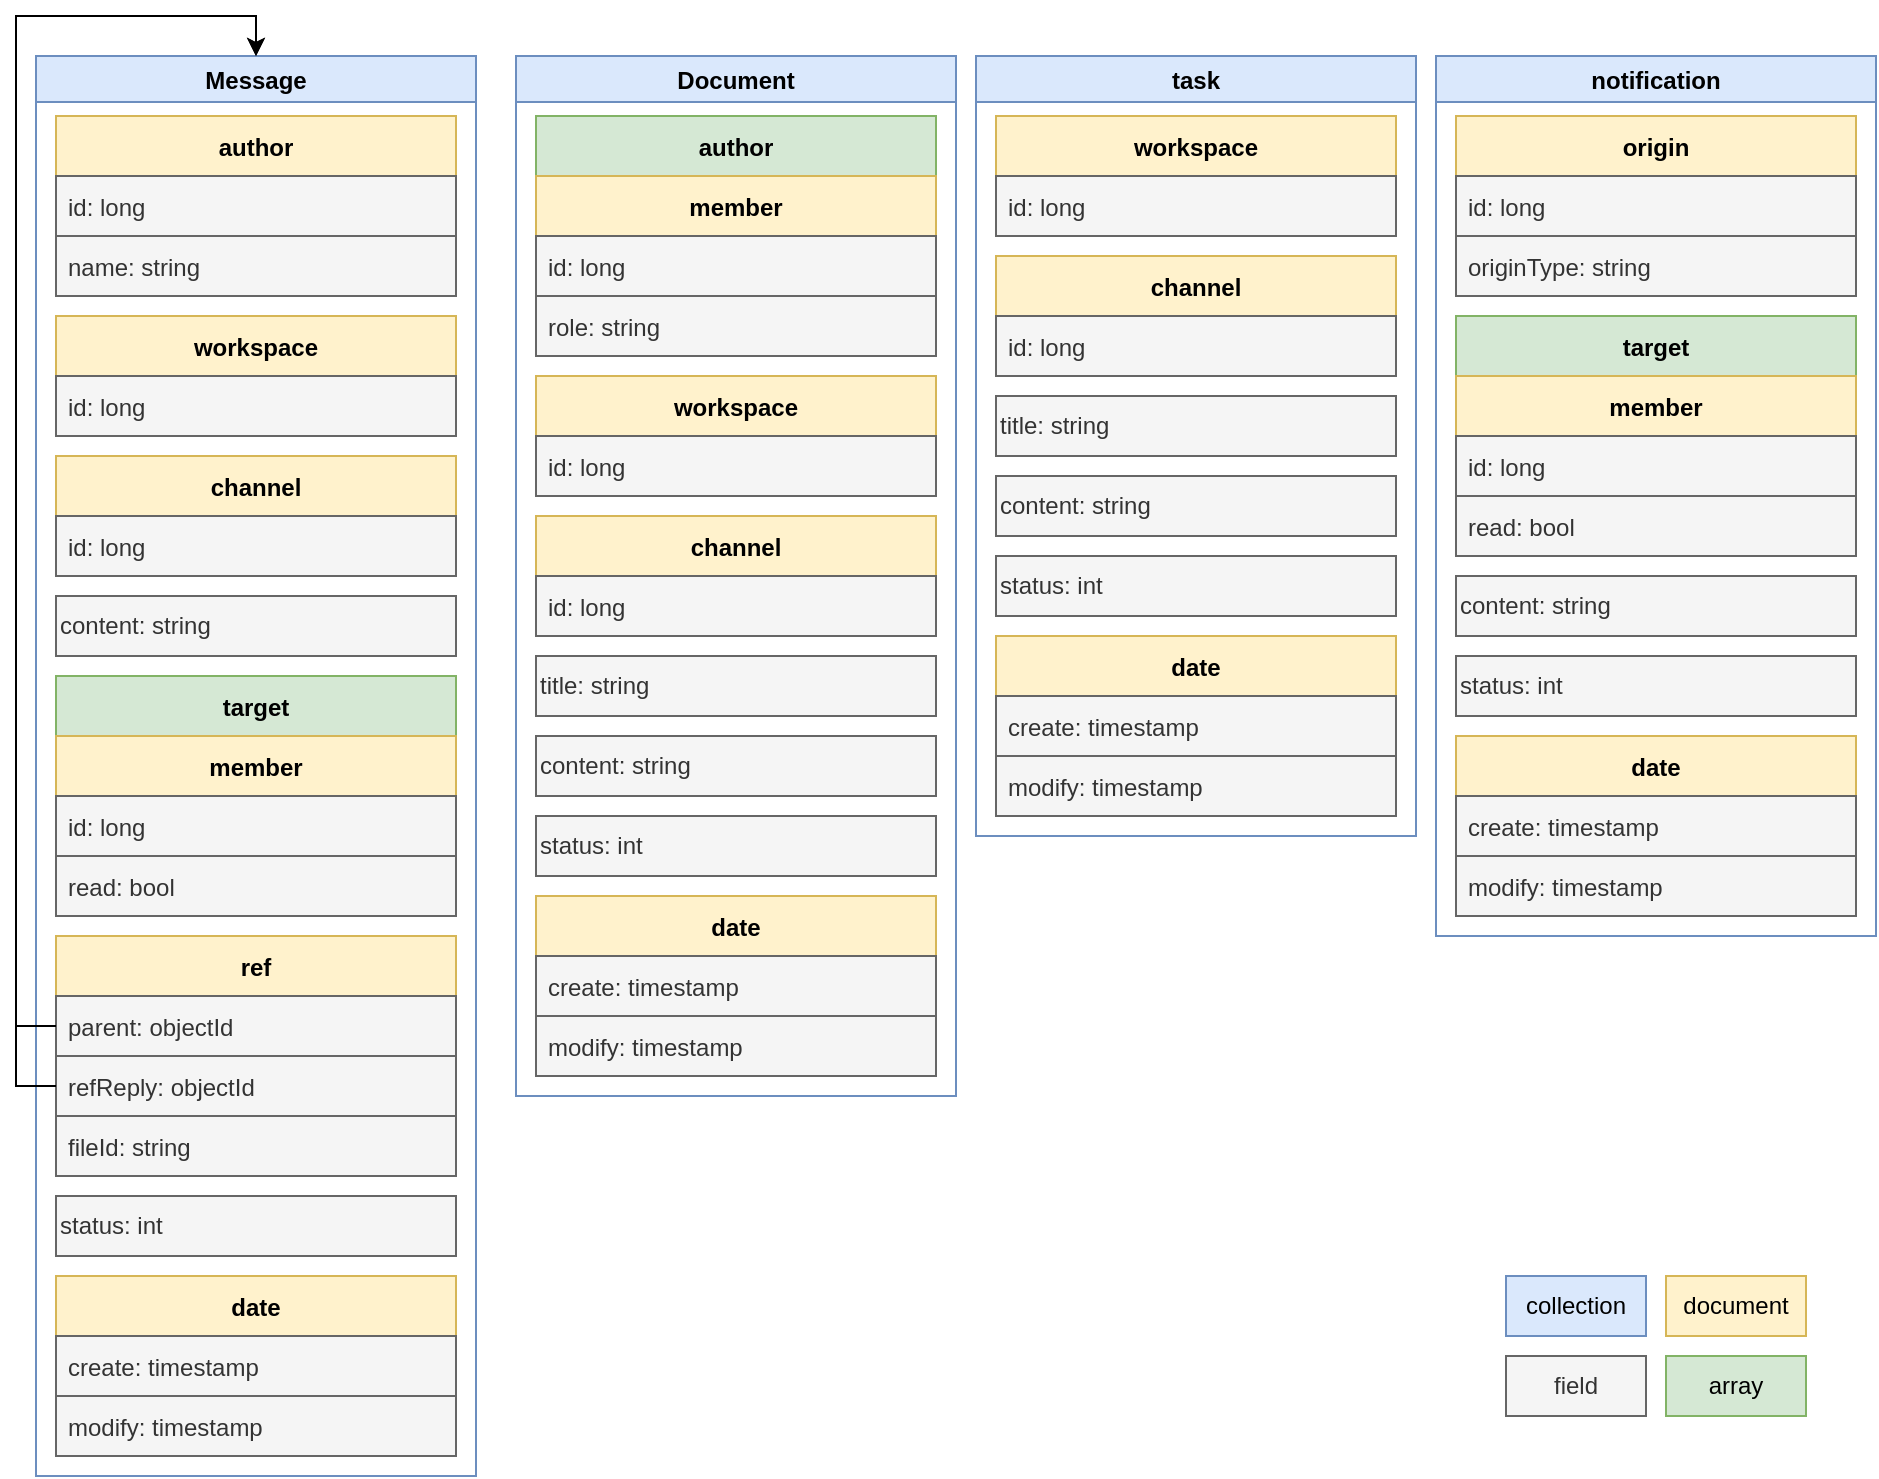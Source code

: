 <mxfile version="16.2.4" type="device"><diagram id="R2lEEEUBdFMjLlhIrx00" name="Page-1"><mxGraphModel dx="1282" dy="918" grid="1" gridSize="10" guides="1" tooltips="1" connect="1" arrows="1" fold="1" page="1" pageScale="1" pageWidth="850" pageHeight="1100" math="0" shadow="0" extFonts="Permanent Marker^https://fonts.googleapis.com/css?family=Permanent+Marker"><root><mxCell id="0"/><mxCell id="1" parent="0"/><mxCell id="Suv3zMP_jYSWhwI1y2wi-133" value="Message" style="swimlane;shadow=0;strokeColor=#6c8ebf;fillColor=#dae8fc;" vertex="1" parent="1"><mxGeometry x="30" y="40" width="220" height="710" as="geometry"/></mxCell><mxCell id="Suv3zMP_jYSWhwI1y2wi-144" value="workspace" style="swimlane;fontStyle=1;childLayout=stackLayout;horizontal=1;startSize=30;horizontalStack=0;resizeParent=1;resizeParentMax=0;resizeLast=0;collapsible=1;marginBottom=0;shadow=0;strokeColor=#d6b656;fillColor=#fff2cc;" vertex="1" parent="Suv3zMP_jYSWhwI1y2wi-133"><mxGeometry x="10" y="130" width="200" height="60" as="geometry"/></mxCell><mxCell id="Suv3zMP_jYSWhwI1y2wi-145" value="id: long" style="text;strokeColor=#666666;fillColor=#f5f5f5;align=left;verticalAlign=middle;spacingLeft=4;spacingRight=4;overflow=hidden;points=[[0,0.5],[1,0.5]];portConstraint=eastwest;rotatable=0;shadow=0;fontColor=#333333;" vertex="1" parent="Suv3zMP_jYSWhwI1y2wi-144"><mxGeometry y="30" width="200" height="30" as="geometry"/></mxCell><mxCell id="Suv3zMP_jYSWhwI1y2wi-147" value="channel" style="swimlane;fontStyle=1;childLayout=stackLayout;horizontal=1;startSize=30;horizontalStack=0;resizeParent=1;resizeParentMax=0;resizeLast=0;collapsible=1;marginBottom=0;shadow=0;strokeColor=#d6b656;fillColor=#fff2cc;" vertex="1" parent="Suv3zMP_jYSWhwI1y2wi-133"><mxGeometry x="10" y="200" width="200" height="60" as="geometry"><mxRectangle x="10" y="200" width="80" height="30" as="alternateBounds"/></mxGeometry></mxCell><mxCell id="Suv3zMP_jYSWhwI1y2wi-148" value="id: long" style="text;strokeColor=#666666;fillColor=#f5f5f5;align=left;verticalAlign=middle;spacingLeft=4;spacingRight=4;overflow=hidden;points=[[0,0.5],[1,0.5]];portConstraint=eastwest;rotatable=0;shadow=0;fontColor=#333333;" vertex="1" parent="Suv3zMP_jYSWhwI1y2wi-147"><mxGeometry y="30" width="200" height="30" as="geometry"/></mxCell><mxCell id="Suv3zMP_jYSWhwI1y2wi-154" value="&lt;div&gt;&lt;span&gt;content: string&lt;/span&gt;&lt;/div&gt;" style="rounded=0;whiteSpace=wrap;html=1;shadow=0;fontSize=12;strokeColor=#666666;align=left;fillColor=#f5f5f5;fontColor=#333333;" vertex="1" parent="Suv3zMP_jYSWhwI1y2wi-133"><mxGeometry x="10" y="270" width="200" height="30" as="geometry"/></mxCell><mxCell id="Suv3zMP_jYSWhwI1y2wi-167" value="date" style="swimlane;fontStyle=1;childLayout=stackLayout;horizontal=1;startSize=30;horizontalStack=0;resizeParent=1;resizeParentMax=0;resizeLast=0;collapsible=1;marginBottom=0;shadow=0;strokeColor=#d6b656;fillColor=#fff2cc;" vertex="1" parent="Suv3zMP_jYSWhwI1y2wi-133"><mxGeometry x="10" y="610" width="200" height="90" as="geometry"/></mxCell><mxCell id="Suv3zMP_jYSWhwI1y2wi-168" value="create: timestamp" style="text;strokeColor=#666666;fillColor=#f5f5f5;align=left;verticalAlign=middle;spacingLeft=4;spacingRight=4;overflow=hidden;points=[[0,0.5],[1,0.5]];portConstraint=eastwest;rotatable=0;shadow=0;fontColor=#333333;" vertex="1" parent="Suv3zMP_jYSWhwI1y2wi-167"><mxGeometry y="30" width="200" height="30" as="geometry"/></mxCell><mxCell id="Suv3zMP_jYSWhwI1y2wi-169" value="modify: timestamp" style="text;strokeColor=#666666;fillColor=#f5f5f5;align=left;verticalAlign=middle;spacingLeft=4;spacingRight=4;overflow=hidden;points=[[0,0.5],[1,0.5]];portConstraint=eastwest;rotatable=0;shadow=0;fontColor=#333333;" vertex="1" parent="Suv3zMP_jYSWhwI1y2wi-167"><mxGeometry y="60" width="200" height="30" as="geometry"/></mxCell><mxCell id="Suv3zMP_jYSWhwI1y2wi-172" value="target" style="swimlane;fontStyle=1;childLayout=stackLayout;horizontal=1;startSize=30;horizontalStack=0;resizeParent=1;resizeParentMax=0;resizeLast=0;collapsible=1;marginBottom=0;shadow=0;strokeColor=#82b366;fillColor=#d5e8d4;" vertex="1" parent="Suv3zMP_jYSWhwI1y2wi-133"><mxGeometry x="10" y="310" width="200" height="120" as="geometry"><mxRectangle x="10" y="200" width="80" height="30" as="alternateBounds"/></mxGeometry></mxCell><mxCell id="Suv3zMP_jYSWhwI1y2wi-174" value="member" style="swimlane;fontStyle=1;childLayout=stackLayout;horizontal=1;startSize=30;horizontalStack=0;resizeParent=1;resizeParentMax=0;resizeLast=0;collapsible=1;marginBottom=0;shadow=0;strokeColor=#d6b656;fillColor=#fff2cc;" vertex="1" parent="Suv3zMP_jYSWhwI1y2wi-172"><mxGeometry y="30" width="200" height="90" as="geometry"/></mxCell><mxCell id="Suv3zMP_jYSWhwI1y2wi-175" value="id: long" style="text;strokeColor=#666666;fillColor=#f5f5f5;align=left;verticalAlign=middle;spacingLeft=4;spacingRight=4;overflow=hidden;points=[[0,0.5],[1,0.5]];portConstraint=eastwest;rotatable=0;shadow=0;fontColor=#333333;" vertex="1" parent="Suv3zMP_jYSWhwI1y2wi-174"><mxGeometry y="30" width="200" height="30" as="geometry"/></mxCell><mxCell id="Suv3zMP_jYSWhwI1y2wi-176" value="read: bool" style="text;strokeColor=#666666;fillColor=#f5f5f5;align=left;verticalAlign=middle;spacingLeft=4;spacingRight=4;overflow=hidden;points=[[0,0.5],[1,0.5]];portConstraint=eastwest;rotatable=0;shadow=0;fontColor=#333333;" vertex="1" parent="Suv3zMP_jYSWhwI1y2wi-174"><mxGeometry y="60" width="200" height="30" as="geometry"/></mxCell><mxCell id="Suv3zMP_jYSWhwI1y2wi-155" value="ref" style="swimlane;fontStyle=1;childLayout=stackLayout;horizontal=1;startSize=30;horizontalStack=0;resizeParent=1;resizeParentMax=0;resizeLast=0;collapsible=1;marginBottom=0;shadow=0;strokeColor=#d6b656;fillColor=#fff2cc;" vertex="1" parent="Suv3zMP_jYSWhwI1y2wi-133"><mxGeometry x="10" y="440" width="200" height="120" as="geometry"/></mxCell><mxCell id="Suv3zMP_jYSWhwI1y2wi-156" value="parent: objectId" style="text;strokeColor=#666666;fillColor=#f5f5f5;align=left;verticalAlign=middle;spacingLeft=4;spacingRight=4;overflow=hidden;points=[[0,0.5],[1,0.5]];portConstraint=eastwest;rotatable=0;shadow=0;fontColor=#333333;" vertex="1" parent="Suv3zMP_jYSWhwI1y2wi-155"><mxGeometry y="30" width="200" height="30" as="geometry"/></mxCell><mxCell id="Suv3zMP_jYSWhwI1y2wi-157" value="refReply: objectId" style="text;strokeColor=#666666;fillColor=#f5f5f5;align=left;verticalAlign=middle;spacingLeft=4;spacingRight=4;overflow=hidden;points=[[0,0.5],[1,0.5]];portConstraint=eastwest;rotatable=0;shadow=0;fontColor=#333333;" vertex="1" parent="Suv3zMP_jYSWhwI1y2wi-155"><mxGeometry y="60" width="200" height="30" as="geometry"/></mxCell><mxCell id="Suv3zMP_jYSWhwI1y2wi-158" value="fileId: string" style="text;strokeColor=#666666;fillColor=#f5f5f5;align=left;verticalAlign=middle;spacingLeft=4;spacingRight=4;overflow=hidden;points=[[0,0.5],[1,0.5]];portConstraint=eastwest;rotatable=0;shadow=0;fontColor=#333333;" vertex="1" parent="Suv3zMP_jYSWhwI1y2wi-155"><mxGeometry y="90" width="200" height="30" as="geometry"/></mxCell><mxCell id="Suv3zMP_jYSWhwI1y2wi-159" style="edgeStyle=orthogonalEdgeStyle;rounded=0;orthogonalLoop=1;jettySize=auto;html=1;fontSize=12;entryX=0.5;entryY=0;entryDx=0;entryDy=0;" edge="1" parent="Suv3zMP_jYSWhwI1y2wi-133" source="Suv3zMP_jYSWhwI1y2wi-156" target="Suv3zMP_jYSWhwI1y2wi-133"><mxGeometry relative="1" as="geometry"><mxPoint x="310" y="200" as="targetPoint"/><Array as="points"><mxPoint x="-10" y="485"/><mxPoint x="-10" y="-20"/><mxPoint x="110" y="-20"/></Array></mxGeometry></mxCell><mxCell id="Suv3zMP_jYSWhwI1y2wi-160" style="edgeStyle=orthogonalEdgeStyle;rounded=0;orthogonalLoop=1;jettySize=auto;html=1;fontSize=12;entryX=0.5;entryY=0;entryDx=0;entryDy=0;" edge="1" parent="Suv3zMP_jYSWhwI1y2wi-133" source="Suv3zMP_jYSWhwI1y2wi-157" target="Suv3zMP_jYSWhwI1y2wi-133"><mxGeometry relative="1" as="geometry"><mxPoint x="-70" y="230" as="targetPoint"/><Array as="points"><mxPoint x="-10" y="515"/><mxPoint x="-10" y="-20"/><mxPoint x="110" y="-20"/></Array></mxGeometry></mxCell><mxCell id="Suv3zMP_jYSWhwI1y2wi-166" value="&lt;div&gt;&lt;span&gt;status: int&lt;/span&gt;&lt;/div&gt;" style="rounded=0;whiteSpace=wrap;html=1;shadow=0;fontSize=12;strokeColor=#666666;align=left;fillColor=#f5f5f5;fontColor=#333333;" vertex="1" parent="Suv3zMP_jYSWhwI1y2wi-133"><mxGeometry x="10" y="570" width="200" height="30" as="geometry"/></mxCell><mxCell id="Suv3zMP_jYSWhwI1y2wi-136" value="author" style="swimlane;fontStyle=1;childLayout=stackLayout;horizontal=1;startSize=30;horizontalStack=0;resizeParent=1;resizeParentMax=0;resizeLast=0;collapsible=1;marginBottom=0;shadow=0;strokeColor=#d6b656;fillColor=#fff2cc;" vertex="1" parent="Suv3zMP_jYSWhwI1y2wi-133"><mxGeometry x="10" y="30" width="200" height="90" as="geometry"/></mxCell><mxCell id="Suv3zMP_jYSWhwI1y2wi-137" value="id: long" style="text;strokeColor=#666666;fillColor=#f5f5f5;align=left;verticalAlign=middle;spacingLeft=4;spacingRight=4;overflow=hidden;points=[[0,0.5],[1,0.5]];portConstraint=eastwest;rotatable=0;shadow=0;fontColor=#333333;" vertex="1" parent="Suv3zMP_jYSWhwI1y2wi-136"><mxGeometry y="30" width="200" height="30" as="geometry"/></mxCell><mxCell id="Suv3zMP_jYSWhwI1y2wi-138" value="name: string" style="text;strokeColor=#666666;fillColor=#f5f5f5;align=left;verticalAlign=middle;spacingLeft=4;spacingRight=4;overflow=hidden;points=[[0,0.5],[1,0.5]];portConstraint=eastwest;rotatable=0;shadow=0;fontColor=#333333;" vertex="1" parent="Suv3zMP_jYSWhwI1y2wi-136"><mxGeometry y="60" width="200" height="30" as="geometry"/></mxCell><mxCell id="Suv3zMP_jYSWhwI1y2wi-161" value="document" style="rounded=0;whiteSpace=wrap;html=1;shadow=0;fontSize=12;strokeColor=#d6b656;align=center;fillColor=#fff2cc;" vertex="1" parent="1"><mxGeometry x="845" y="650" width="70" height="30" as="geometry"/></mxCell><mxCell id="Suv3zMP_jYSWhwI1y2wi-163" value="field" style="rounded=0;whiteSpace=wrap;html=1;shadow=0;fontSize=12;strokeColor=#666666;align=center;fillColor=#f5f5f5;fontColor=#333333;" vertex="1" parent="1"><mxGeometry x="765" y="690" width="70" height="30" as="geometry"/></mxCell><mxCell id="Suv3zMP_jYSWhwI1y2wi-164" value="array" style="rounded=0;whiteSpace=wrap;html=1;shadow=0;fontSize=12;strokeColor=#82b366;align=center;fillColor=#d5e8d4;" vertex="1" parent="1"><mxGeometry x="845" y="690" width="70" height="30" as="geometry"/></mxCell><mxCell id="Suv3zMP_jYSWhwI1y2wi-165" value="collection" style="rounded=0;whiteSpace=wrap;html=1;shadow=0;fontSize=12;strokeColor=#6c8ebf;align=center;fillColor=#dae8fc;" vertex="1" parent="1"><mxGeometry x="765" y="650" width="70" height="30" as="geometry"/></mxCell><mxCell id="Suv3zMP_jYSWhwI1y2wi-220" value="Document" style="swimlane;shadow=0;strokeColor=#6c8ebf;fillColor=#dae8fc;" vertex="1" parent="1"><mxGeometry x="270" y="40" width="220" height="520" as="geometry"/></mxCell><mxCell id="Suv3zMP_jYSWhwI1y2wi-226" value="date" style="swimlane;fontStyle=1;childLayout=stackLayout;horizontal=1;startSize=30;horizontalStack=0;resizeParent=1;resizeParentMax=0;resizeLast=0;collapsible=1;marginBottom=0;shadow=0;strokeColor=#d6b656;fillColor=#fff2cc;" vertex="1" parent="Suv3zMP_jYSWhwI1y2wi-220"><mxGeometry x="10" y="420" width="200" height="90" as="geometry"/></mxCell><mxCell id="Suv3zMP_jYSWhwI1y2wi-227" value="create: timestamp" style="text;strokeColor=#666666;fillColor=#f5f5f5;align=left;verticalAlign=middle;spacingLeft=4;spacingRight=4;overflow=hidden;points=[[0,0.5],[1,0.5]];portConstraint=eastwest;rotatable=0;shadow=0;fontColor=#333333;" vertex="1" parent="Suv3zMP_jYSWhwI1y2wi-226"><mxGeometry y="30" width="200" height="30" as="geometry"/></mxCell><mxCell id="Suv3zMP_jYSWhwI1y2wi-228" value="modify: timestamp" style="text;strokeColor=#666666;fillColor=#f5f5f5;align=left;verticalAlign=middle;spacingLeft=4;spacingRight=4;overflow=hidden;points=[[0,0.5],[1,0.5]];portConstraint=eastwest;rotatable=0;shadow=0;fontColor=#333333;" vertex="1" parent="Suv3zMP_jYSWhwI1y2wi-226"><mxGeometry y="60" width="200" height="30" as="geometry"/></mxCell><mxCell id="Suv3zMP_jYSWhwI1y2wi-240" value="author" style="swimlane;fontStyle=1;childLayout=stackLayout;horizontal=1;startSize=30;horizontalStack=0;resizeParent=1;resizeParentMax=0;resizeLast=0;collapsible=1;marginBottom=0;shadow=0;strokeColor=#82b366;fillColor=#d5e8d4;" vertex="1" parent="Suv3zMP_jYSWhwI1y2wi-220"><mxGeometry x="10" y="30" width="200" height="120" as="geometry"/></mxCell><mxCell id="Suv3zMP_jYSWhwI1y2wi-244" value="member" style="swimlane;fontStyle=1;childLayout=stackLayout;horizontal=1;startSize=30;horizontalStack=0;resizeParent=1;resizeParentMax=0;resizeLast=0;collapsible=1;marginBottom=0;shadow=0;strokeColor=#d6b656;fillColor=#fff2cc;" vertex="1" parent="Suv3zMP_jYSWhwI1y2wi-240"><mxGeometry y="30" width="200" height="90" as="geometry"/></mxCell><mxCell id="Suv3zMP_jYSWhwI1y2wi-245" value="id: long" style="text;strokeColor=#666666;fillColor=#f5f5f5;align=left;verticalAlign=middle;spacingLeft=4;spacingRight=4;overflow=hidden;points=[[0,0.5],[1,0.5]];portConstraint=eastwest;rotatable=0;shadow=0;fontColor=#333333;" vertex="1" parent="Suv3zMP_jYSWhwI1y2wi-244"><mxGeometry y="30" width="200" height="30" as="geometry"/></mxCell><mxCell id="Suv3zMP_jYSWhwI1y2wi-247" value="role: string" style="text;strokeColor=#666666;fillColor=#f5f5f5;align=left;verticalAlign=middle;spacingLeft=4;spacingRight=4;overflow=hidden;points=[[0,0.5],[1,0.5]];portConstraint=eastwest;rotatable=0;shadow=0;fontColor=#333333;" vertex="1" parent="Suv3zMP_jYSWhwI1y2wi-244"><mxGeometry y="60" width="200" height="30" as="geometry"/></mxCell><mxCell id="Suv3zMP_jYSWhwI1y2wi-221" value="workspace" style="swimlane;fontStyle=1;childLayout=stackLayout;horizontal=1;startSize=30;horizontalStack=0;resizeParent=1;resizeParentMax=0;resizeLast=0;collapsible=1;marginBottom=0;shadow=0;strokeColor=#d6b656;fillColor=#fff2cc;" vertex="1" parent="Suv3zMP_jYSWhwI1y2wi-220"><mxGeometry x="10" y="160" width="200" height="60" as="geometry"/></mxCell><mxCell id="Suv3zMP_jYSWhwI1y2wi-222" value="id: long" style="text;strokeColor=#666666;fillColor=#f5f5f5;align=left;verticalAlign=middle;spacingLeft=4;spacingRight=4;overflow=hidden;points=[[0,0.5],[1,0.5]];portConstraint=eastwest;rotatable=0;shadow=0;fontColor=#333333;" vertex="1" parent="Suv3zMP_jYSWhwI1y2wi-221"><mxGeometry y="30" width="200" height="30" as="geometry"/></mxCell><mxCell id="Suv3zMP_jYSWhwI1y2wi-223" value="channel" style="swimlane;fontStyle=1;childLayout=stackLayout;horizontal=1;startSize=30;horizontalStack=0;resizeParent=1;resizeParentMax=0;resizeLast=0;collapsible=1;marginBottom=0;shadow=0;strokeColor=#d6b656;fillColor=#fff2cc;" vertex="1" parent="Suv3zMP_jYSWhwI1y2wi-220"><mxGeometry x="10" y="230" width="200" height="60" as="geometry"><mxRectangle x="10" y="200" width="80" height="30" as="alternateBounds"/></mxGeometry></mxCell><mxCell id="Suv3zMP_jYSWhwI1y2wi-224" value="id: long" style="text;strokeColor=#666666;fillColor=#f5f5f5;align=left;verticalAlign=middle;spacingLeft=4;spacingRight=4;overflow=hidden;points=[[0,0.5],[1,0.5]];portConstraint=eastwest;rotatable=0;shadow=0;fontColor=#333333;" vertex="1" parent="Suv3zMP_jYSWhwI1y2wi-223"><mxGeometry y="30" width="200" height="30" as="geometry"/></mxCell><mxCell id="Suv3zMP_jYSWhwI1y2wi-225" value="&lt;div&gt;&lt;span&gt;title: string&lt;/span&gt;&lt;/div&gt;" style="rounded=0;whiteSpace=wrap;html=1;shadow=0;fontSize=12;strokeColor=#666666;align=left;fillColor=#f5f5f5;fontColor=#333333;" vertex="1" parent="Suv3zMP_jYSWhwI1y2wi-220"><mxGeometry x="10" y="300" width="200" height="30" as="geometry"/></mxCell><mxCell id="Suv3zMP_jYSWhwI1y2wi-248" value="&lt;div&gt;&lt;span&gt;content: string&lt;/span&gt;&lt;/div&gt;" style="rounded=0;whiteSpace=wrap;html=1;shadow=0;fontSize=12;strokeColor=#666666;align=left;fillColor=#f5f5f5;fontColor=#333333;" vertex="1" parent="Suv3zMP_jYSWhwI1y2wi-220"><mxGeometry x="10" y="340" width="200" height="30" as="geometry"/></mxCell><mxCell id="Suv3zMP_jYSWhwI1y2wi-249" value="&lt;div&gt;&lt;span&gt;status: int&lt;/span&gt;&lt;/div&gt;" style="rounded=0;whiteSpace=wrap;html=1;shadow=0;fontSize=12;strokeColor=#666666;align=left;fillColor=#f5f5f5;fontColor=#333333;" vertex="1" parent="Suv3zMP_jYSWhwI1y2wi-220"><mxGeometry x="10" y="380" width="200" height="30" as="geometry"/></mxCell><mxCell id="Suv3zMP_jYSWhwI1y2wi-250" value="task" style="swimlane;shadow=0;strokeColor=#6c8ebf;fillColor=#dae8fc;" vertex="1" parent="1"><mxGeometry x="500" y="40" width="220" height="390" as="geometry"/></mxCell><mxCell id="Suv3zMP_jYSWhwI1y2wi-251" value="date" style="swimlane;fontStyle=1;childLayout=stackLayout;horizontal=1;startSize=30;horizontalStack=0;resizeParent=1;resizeParentMax=0;resizeLast=0;collapsible=1;marginBottom=0;shadow=0;strokeColor=#d6b656;fillColor=#fff2cc;" vertex="1" parent="Suv3zMP_jYSWhwI1y2wi-250"><mxGeometry x="10" y="290" width="200" height="90" as="geometry"/></mxCell><mxCell id="Suv3zMP_jYSWhwI1y2wi-252" value="create: timestamp" style="text;strokeColor=#666666;fillColor=#f5f5f5;align=left;verticalAlign=middle;spacingLeft=4;spacingRight=4;overflow=hidden;points=[[0,0.5],[1,0.5]];portConstraint=eastwest;rotatable=0;shadow=0;fontColor=#333333;" vertex="1" parent="Suv3zMP_jYSWhwI1y2wi-251"><mxGeometry y="30" width="200" height="30" as="geometry"/></mxCell><mxCell id="Suv3zMP_jYSWhwI1y2wi-253" value="modify: timestamp" style="text;strokeColor=#666666;fillColor=#f5f5f5;align=left;verticalAlign=middle;spacingLeft=4;spacingRight=4;overflow=hidden;points=[[0,0.5],[1,0.5]];portConstraint=eastwest;rotatable=0;shadow=0;fontColor=#333333;" vertex="1" parent="Suv3zMP_jYSWhwI1y2wi-251"><mxGeometry y="60" width="200" height="30" as="geometry"/></mxCell><mxCell id="Suv3zMP_jYSWhwI1y2wi-258" value="workspace" style="swimlane;fontStyle=1;childLayout=stackLayout;horizontal=1;startSize=30;horizontalStack=0;resizeParent=1;resizeParentMax=0;resizeLast=0;collapsible=1;marginBottom=0;shadow=0;strokeColor=#d6b656;fillColor=#fff2cc;" vertex="1" parent="Suv3zMP_jYSWhwI1y2wi-250"><mxGeometry x="10" y="30" width="200" height="60" as="geometry"/></mxCell><mxCell id="Suv3zMP_jYSWhwI1y2wi-259" value="id: long" style="text;strokeColor=#666666;fillColor=#f5f5f5;align=left;verticalAlign=middle;spacingLeft=4;spacingRight=4;overflow=hidden;points=[[0,0.5],[1,0.5]];portConstraint=eastwest;rotatable=0;shadow=0;fontColor=#333333;" vertex="1" parent="Suv3zMP_jYSWhwI1y2wi-258"><mxGeometry y="30" width="200" height="30" as="geometry"/></mxCell><mxCell id="Suv3zMP_jYSWhwI1y2wi-260" value="channel" style="swimlane;fontStyle=1;childLayout=stackLayout;horizontal=1;startSize=30;horizontalStack=0;resizeParent=1;resizeParentMax=0;resizeLast=0;collapsible=1;marginBottom=0;shadow=0;strokeColor=#d6b656;fillColor=#fff2cc;" vertex="1" parent="Suv3zMP_jYSWhwI1y2wi-250"><mxGeometry x="10" y="100" width="200" height="60" as="geometry"><mxRectangle x="10" y="200" width="80" height="30" as="alternateBounds"/></mxGeometry></mxCell><mxCell id="Suv3zMP_jYSWhwI1y2wi-261" value="id: long" style="text;strokeColor=#666666;fillColor=#f5f5f5;align=left;verticalAlign=middle;spacingLeft=4;spacingRight=4;overflow=hidden;points=[[0,0.5],[1,0.5]];portConstraint=eastwest;rotatable=0;shadow=0;fontColor=#333333;" vertex="1" parent="Suv3zMP_jYSWhwI1y2wi-260"><mxGeometry y="30" width="200" height="30" as="geometry"/></mxCell><mxCell id="Suv3zMP_jYSWhwI1y2wi-262" value="&lt;div&gt;&lt;span&gt;title: string&lt;/span&gt;&lt;/div&gt;" style="rounded=0;whiteSpace=wrap;html=1;shadow=0;fontSize=12;strokeColor=#666666;align=left;fillColor=#f5f5f5;fontColor=#333333;" vertex="1" parent="Suv3zMP_jYSWhwI1y2wi-250"><mxGeometry x="10" y="170" width="200" height="30" as="geometry"/></mxCell><mxCell id="Suv3zMP_jYSWhwI1y2wi-263" value="&lt;div&gt;&lt;span&gt;content: string&lt;/span&gt;&lt;/div&gt;" style="rounded=0;whiteSpace=wrap;html=1;shadow=0;fontSize=12;strokeColor=#666666;align=left;fillColor=#f5f5f5;fontColor=#333333;" vertex="1" parent="Suv3zMP_jYSWhwI1y2wi-250"><mxGeometry x="10" y="210" width="200" height="30" as="geometry"/></mxCell><mxCell id="Suv3zMP_jYSWhwI1y2wi-264" value="&lt;div&gt;&lt;span&gt;status: int&lt;/span&gt;&lt;/div&gt;" style="rounded=0;whiteSpace=wrap;html=1;shadow=0;fontSize=12;strokeColor=#666666;align=left;fillColor=#f5f5f5;fontColor=#333333;" vertex="1" parent="Suv3zMP_jYSWhwI1y2wi-250"><mxGeometry x="10" y="250" width="200" height="30" as="geometry"/></mxCell><mxCell id="Suv3zMP_jYSWhwI1y2wi-265" value="notification" style="swimlane;shadow=0;strokeColor=#6c8ebf;fillColor=#dae8fc;" vertex="1" parent="1"><mxGeometry x="730" y="40" width="220" height="440" as="geometry"/></mxCell><mxCell id="Suv3zMP_jYSWhwI1y2wi-266" value="date" style="swimlane;fontStyle=1;childLayout=stackLayout;horizontal=1;startSize=30;horizontalStack=0;resizeParent=1;resizeParentMax=0;resizeLast=0;collapsible=1;marginBottom=0;shadow=0;strokeColor=#d6b656;fillColor=#fff2cc;" vertex="1" parent="Suv3zMP_jYSWhwI1y2wi-265"><mxGeometry x="10" y="340" width="200" height="90" as="geometry"/></mxCell><mxCell id="Suv3zMP_jYSWhwI1y2wi-267" value="create: timestamp" style="text;strokeColor=#666666;fillColor=#f5f5f5;align=left;verticalAlign=middle;spacingLeft=4;spacingRight=4;overflow=hidden;points=[[0,0.5],[1,0.5]];portConstraint=eastwest;rotatable=0;shadow=0;fontColor=#333333;" vertex="1" parent="Suv3zMP_jYSWhwI1y2wi-266"><mxGeometry y="30" width="200" height="30" as="geometry"/></mxCell><mxCell id="Suv3zMP_jYSWhwI1y2wi-268" value="modify: timestamp" style="text;strokeColor=#666666;fillColor=#f5f5f5;align=left;verticalAlign=middle;spacingLeft=4;spacingRight=4;overflow=hidden;points=[[0,0.5],[1,0.5]];portConstraint=eastwest;rotatable=0;shadow=0;fontColor=#333333;" vertex="1" parent="Suv3zMP_jYSWhwI1y2wi-266"><mxGeometry y="60" width="200" height="30" as="geometry"/></mxCell><mxCell id="Suv3zMP_jYSWhwI1y2wi-269" value="origin" style="swimlane;fontStyle=1;childLayout=stackLayout;horizontal=1;startSize=30;horizontalStack=0;resizeParent=1;resizeParentMax=0;resizeLast=0;collapsible=1;marginBottom=0;shadow=0;strokeColor=#d6b656;fillColor=#fff2cc;" vertex="1" parent="Suv3zMP_jYSWhwI1y2wi-265"><mxGeometry x="10" y="30" width="200" height="90" as="geometry"/></mxCell><mxCell id="Suv3zMP_jYSWhwI1y2wi-270" value="id: long" style="text;strokeColor=#666666;fillColor=#f5f5f5;align=left;verticalAlign=middle;spacingLeft=4;spacingRight=4;overflow=hidden;points=[[0,0.5],[1,0.5]];portConstraint=eastwest;rotatable=0;shadow=0;fontColor=#333333;" vertex="1" parent="Suv3zMP_jYSWhwI1y2wi-269"><mxGeometry y="30" width="200" height="30" as="geometry"/></mxCell><mxCell id="Suv3zMP_jYSWhwI1y2wi-277" value="originType: string" style="text;strokeColor=#666666;fillColor=#f5f5f5;align=left;verticalAlign=middle;spacingLeft=4;spacingRight=4;overflow=hidden;points=[[0,0.5],[1,0.5]];portConstraint=eastwest;rotatable=0;shadow=0;fontColor=#333333;" vertex="1" parent="Suv3zMP_jYSWhwI1y2wi-269"><mxGeometry y="60" width="200" height="30" as="geometry"/></mxCell><mxCell id="Suv3zMP_jYSWhwI1y2wi-274" value="&lt;div&gt;&lt;span&gt;content: string&lt;/span&gt;&lt;/div&gt;" style="rounded=0;whiteSpace=wrap;html=1;shadow=0;fontSize=12;strokeColor=#666666;align=left;fillColor=#f5f5f5;fontColor=#333333;" vertex="1" parent="Suv3zMP_jYSWhwI1y2wi-265"><mxGeometry x="10" y="260" width="200" height="30" as="geometry"/></mxCell><mxCell id="Suv3zMP_jYSWhwI1y2wi-275" value="&lt;div&gt;&lt;span&gt;status: int&lt;/span&gt;&lt;/div&gt;" style="rounded=0;whiteSpace=wrap;html=1;shadow=0;fontSize=12;strokeColor=#666666;align=left;fillColor=#f5f5f5;fontColor=#333333;" vertex="1" parent="Suv3zMP_jYSWhwI1y2wi-265"><mxGeometry x="10" y="300" width="200" height="30" as="geometry"/></mxCell><mxCell id="Suv3zMP_jYSWhwI1y2wi-278" value="target" style="swimlane;fontStyle=1;childLayout=stackLayout;horizontal=1;startSize=30;horizontalStack=0;resizeParent=1;resizeParentMax=0;resizeLast=0;collapsible=1;marginBottom=0;shadow=0;strokeColor=#82b366;fillColor=#d5e8d4;" vertex="1" parent="Suv3zMP_jYSWhwI1y2wi-265"><mxGeometry x="10" y="130" width="200" height="120" as="geometry"><mxRectangle x="10" y="200" width="80" height="30" as="alternateBounds"/></mxGeometry></mxCell><mxCell id="Suv3zMP_jYSWhwI1y2wi-279" value="member" style="swimlane;fontStyle=1;childLayout=stackLayout;horizontal=1;startSize=30;horizontalStack=0;resizeParent=1;resizeParentMax=0;resizeLast=0;collapsible=1;marginBottom=0;shadow=0;strokeColor=#d6b656;fillColor=#fff2cc;" vertex="1" parent="Suv3zMP_jYSWhwI1y2wi-278"><mxGeometry y="30" width="200" height="90" as="geometry"/></mxCell><mxCell id="Suv3zMP_jYSWhwI1y2wi-280" value="id: long" style="text;strokeColor=#666666;fillColor=#f5f5f5;align=left;verticalAlign=middle;spacingLeft=4;spacingRight=4;overflow=hidden;points=[[0,0.5],[1,0.5]];portConstraint=eastwest;rotatable=0;shadow=0;fontColor=#333333;" vertex="1" parent="Suv3zMP_jYSWhwI1y2wi-279"><mxGeometry y="30" width="200" height="30" as="geometry"/></mxCell><mxCell id="Suv3zMP_jYSWhwI1y2wi-281" value="read: bool" style="text;strokeColor=#666666;fillColor=#f5f5f5;align=left;verticalAlign=middle;spacingLeft=4;spacingRight=4;overflow=hidden;points=[[0,0.5],[1,0.5]];portConstraint=eastwest;rotatable=0;shadow=0;fontColor=#333333;" vertex="1" parent="Suv3zMP_jYSWhwI1y2wi-279"><mxGeometry y="60" width="200" height="30" as="geometry"/></mxCell></root></mxGraphModel></diagram></mxfile>